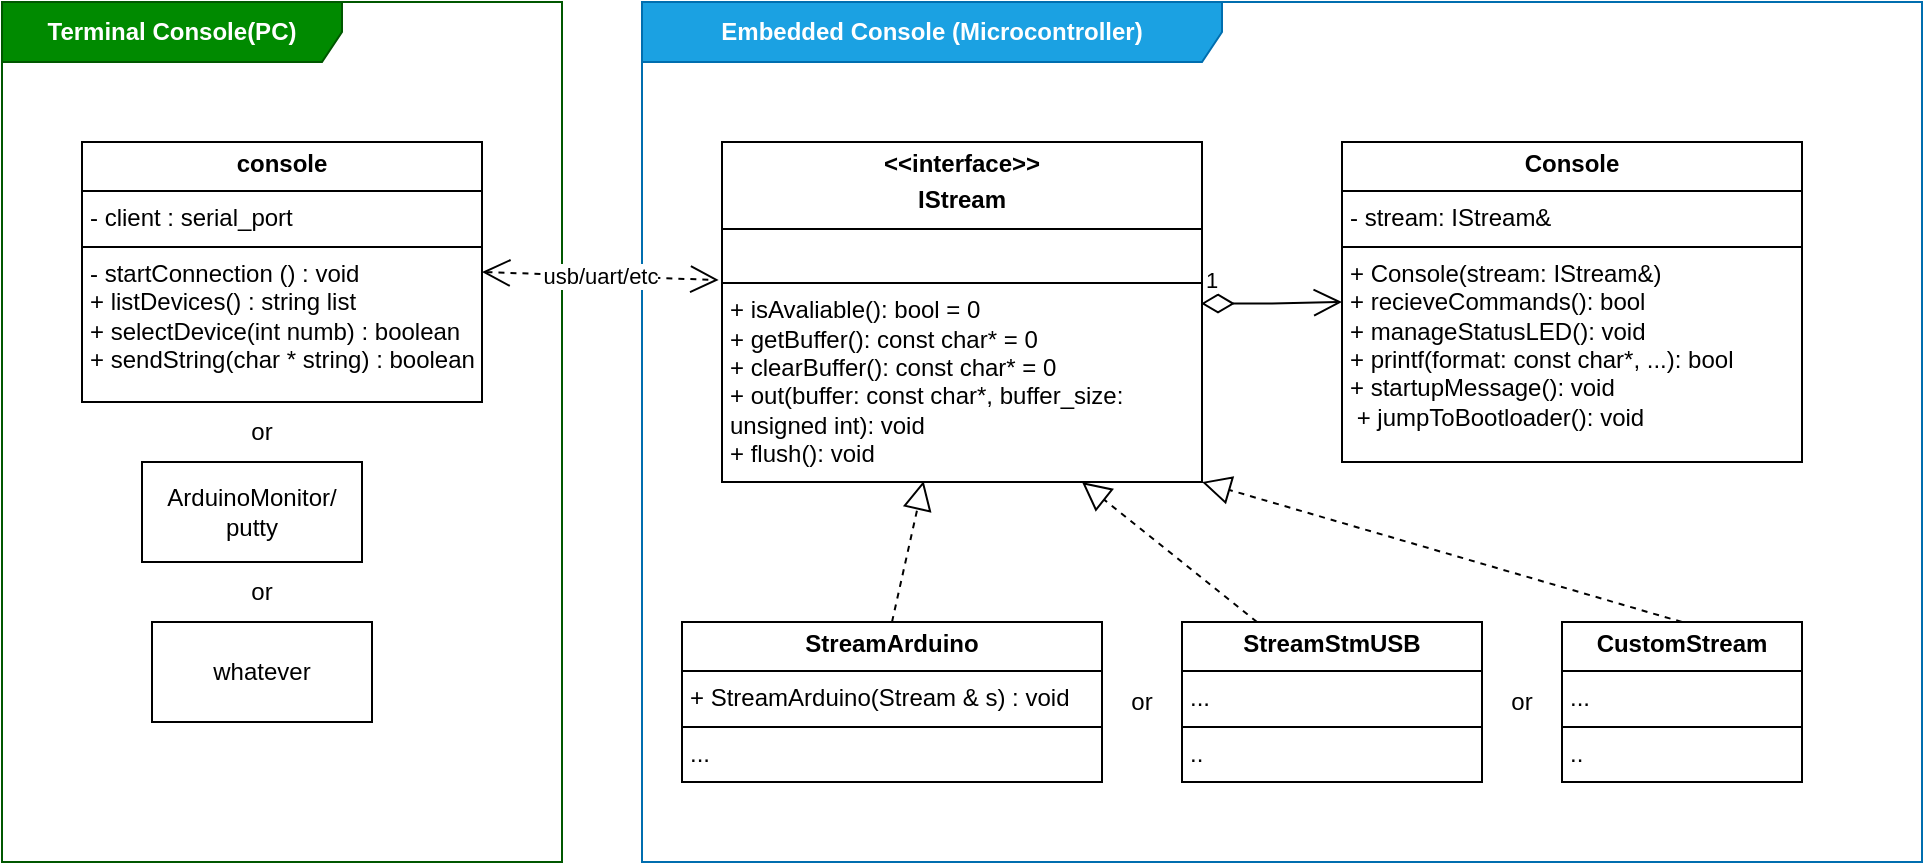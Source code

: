 <mxfile version="27.0.9">
  <diagram name="Seite-1" id="gK9CqOPmSTiKl9Cbzm_7">
    <mxGraphModel dx="1695" dy="523" grid="1" gridSize="10" guides="1" tooltips="1" connect="1" arrows="1" fold="1" page="1" pageScale="1" pageWidth="827" pageHeight="1169" math="0" shadow="0">
      <root>
        <mxCell id="0" />
        <mxCell id="1" parent="0" />
        <mxCell id="uW0vP4QsPIXNi6B0zQZ2-17" value="&lt;span style=&quot;font-weight: 700;&quot;&gt;Embedded Console (Microcontroller)&lt;/span&gt;" style="shape=umlFrame;whiteSpace=wrap;html=1;pointerEvents=0;width=290;height=30;fillColor=#1ba1e2;fontColor=#ffffff;strokeColor=#006EAF;" parent="1" vertex="1">
          <mxGeometry x="80" y="10" width="640" height="430" as="geometry" />
        </mxCell>
        <mxCell id="uW0vP4QsPIXNi6B0zQZ2-18" value="&lt;p style=&quot;margin:0px;margin-top:4px;text-align:center;&quot;&gt;&lt;b&gt;Console&lt;/b&gt;&lt;/p&gt;&lt;hr size=&quot;1&quot; style=&quot;border-style:solid;&quot;&gt;&lt;p style=&quot;margin:0px;margin-left:4px;&quot;&gt;- stream: IStream&amp;amp;&lt;br&gt;&lt;/p&gt;&lt;hr size=&quot;1&quot; style=&quot;border-style:solid;&quot;&gt;&lt;p style=&quot;margin:0px;margin-left:4px;&quot;&gt;+ Console(stream: IStream&amp;amp;)&amp;nbsp;&lt;/p&gt;&lt;p style=&quot;margin:0px;margin-left:4px;&quot;&gt;+ recieveCommands(): bool&amp;nbsp;&amp;nbsp;&lt;/p&gt;&lt;p style=&quot;margin:0px;margin-left:4px;&quot;&gt;+ manageStatusLED(): void&amp;nbsp;&amp;nbsp;&lt;/p&gt;&lt;p style=&quot;margin:0px;margin-left:4px;&quot;&gt;+ printf(format: const char*, ...): bool&amp;nbsp;&lt;/p&gt;&lt;p style=&quot;margin:0px;margin-left:4px;&quot;&gt;+ startupMessage(): void&amp;nbsp; &amp;nbsp;&lt;/p&gt;&lt;p style=&quot;margin:0px;margin-left:4px;&quot;&gt;&amp;nbsp;+ jumpToBootloader(): void&amp;nbsp;&lt;/p&gt;&lt;div&gt;&lt;br&gt;&lt;/div&gt;" style="verticalAlign=top;align=left;overflow=fill;html=1;whiteSpace=wrap;" parent="1" vertex="1">
          <mxGeometry x="430" y="80" width="230" height="160" as="geometry" />
        </mxCell>
        <mxCell id="uW0vP4QsPIXNi6B0zQZ2-19" value="&lt;p style=&quot;margin:0px;margin-top:4px;text-align:center;&quot;&gt;&lt;b&gt;&amp;lt;&amp;lt;interface&amp;gt;&amp;gt;&lt;/b&gt;&lt;/p&gt;&lt;p style=&quot;margin:0px;margin-top:4px;text-align:center;&quot;&gt;&lt;b&gt;IStream&lt;/b&gt;&lt;/p&gt;&lt;hr size=&quot;1&quot; style=&quot;border-style:solid;&quot;&gt;&lt;p style=&quot;margin:0px;margin-left:4px;&quot;&gt;&lt;br&gt;&lt;/p&gt;&lt;hr size=&quot;1&quot; style=&quot;border-style:solid;&quot;&gt;&lt;p style=&quot;margin:0px;margin-left:4px;&quot;&gt;+ isAvaliable(): bool = 0&amp;nbsp;&amp;nbsp;&lt;/p&gt;&lt;p style=&quot;margin:0px;margin-left:4px;&quot;&gt;+ getBuffer(): const char* = 0&amp;nbsp;&amp;nbsp;&lt;/p&gt;&lt;p style=&quot;margin:0px;margin-left:4px;&quot;&gt;+ clearBuffer(): const char* = 0&amp;nbsp;&amp;nbsp;&lt;/p&gt;&lt;p style=&quot;margin:0px;margin-left:4px;&quot;&gt;+ out(buffer: const char*, buffer_size: unsigned int): void&amp;nbsp;&amp;nbsp;&lt;/p&gt;&lt;p style=&quot;margin:0px;margin-left:4px;&quot;&gt;+ flush(): void&amp;nbsp;&amp;nbsp;&lt;/p&gt;&lt;div&gt;&lt;br&gt;&lt;/div&gt;&lt;p style=&quot;margin:0px;margin-left:4px;&quot;&gt;&lt;br&gt;&lt;/p&gt;" style="verticalAlign=top;align=left;overflow=fill;html=1;whiteSpace=wrap;" parent="1" vertex="1">
          <mxGeometry x="120" y="80" width="240" height="170" as="geometry" />
        </mxCell>
        <mxCell id="uW0vP4QsPIXNi6B0zQZ2-21" value="&lt;span style=&quot;font-weight: 700;&quot;&gt;Terminal Console(PC)&lt;/span&gt;" style="shape=umlFrame;whiteSpace=wrap;html=1;pointerEvents=0;width=170;height=30;fillColor=#008a00;fontColor=#ffffff;strokeColor=#005700;" parent="1" vertex="1">
          <mxGeometry x="-240" y="10" width="280" height="430" as="geometry" />
        </mxCell>
        <mxCell id="uW0vP4QsPIXNi6B0zQZ2-23" value="&lt;p style=&quot;margin:0px;margin-top:4px;text-align:center;&quot;&gt;&lt;b&gt;console&lt;/b&gt;&lt;/p&gt;&lt;hr size=&quot;1&quot; style=&quot;border-style:solid;&quot;&gt;&lt;p style=&quot;margin:0px;margin-left:4px;&quot;&gt;- client : serial_port&lt;br&gt;&lt;/p&gt;&lt;hr size=&quot;1&quot; style=&quot;border-style:solid;&quot;&gt;&lt;p style=&quot;margin:0px;margin-left:4px;&quot;&gt;- startConnection () : void&lt;/p&gt;&lt;p style=&quot;margin:0px;margin-left:4px;&quot;&gt;&lt;span style=&quot;background-color: transparent; color: light-dark(rgb(0, 0, 0), rgb(255, 255, 255));&quot;&gt;+ listDevices() : string list&lt;/span&gt;&lt;/p&gt;&lt;p style=&quot;margin:0px;margin-left:4px;&quot;&gt;+ selectDevice(int numb) : boolean&lt;/p&gt;&lt;p style=&quot;margin:0px;margin-left:4px;&quot;&gt;+ sendString(char * string) : boolean&lt;/p&gt;&lt;p style=&quot;margin:0px;margin-left:4px;&quot;&gt;&lt;br&gt;&lt;/p&gt;" style="verticalAlign=top;align=left;overflow=fill;html=1;whiteSpace=wrap;" parent="1" vertex="1">
          <mxGeometry x="-200" y="80" width="200" height="130" as="geometry" />
        </mxCell>
        <mxCell id="Tn3HQb04n4IYKX8cCbWa-9" value="usb/uart/etc" style="endArrow=open;endSize=12;dashed=1;html=1;rounded=0;exitX=1;exitY=0.5;exitDx=0;exitDy=0;entryX=-0.007;entryY=0.406;entryDx=0;entryDy=0;entryPerimeter=0;startArrow=open;startFill=0;startSize=12;" parent="1" source="uW0vP4QsPIXNi6B0zQZ2-23" target="uW0vP4QsPIXNi6B0zQZ2-19" edge="1">
          <mxGeometry width="160" relative="1" as="geometry">
            <mxPoint x="-90" y="240" as="sourcePoint" />
            <mxPoint x="70" y="240" as="targetPoint" />
          </mxGeometry>
        </mxCell>
        <mxCell id="Tn3HQb04n4IYKX8cCbWa-14" value="1" style="endArrow=open;html=1;endSize=12;startArrow=diamondThin;startSize=14;startFill=0;edgeStyle=orthogonalEdgeStyle;align=left;verticalAlign=bottom;rounded=0;exitX=0.998;exitY=0.475;exitDx=0;exitDy=0;entryX=0;entryY=0.5;entryDx=0;entryDy=0;exitPerimeter=0;" parent="1" source="uW0vP4QsPIXNi6B0zQZ2-19" target="uW0vP4QsPIXNi6B0zQZ2-18" edge="1">
          <mxGeometry x="-1" y="3" relative="1" as="geometry">
            <mxPoint x="400" y="60" as="sourcePoint" />
            <mxPoint x="560" y="60" as="targetPoint" />
          </mxGeometry>
        </mxCell>
        <mxCell id="ldpy5CO55hYF4XjSg6lX-3" value="&lt;p style=&quot;margin:0px;margin-top:4px;text-align:center;&quot;&gt;&lt;b style=&quot;background-color: transparent; color: light-dark(rgb(0, 0, 0), rgb(255, 255, 255));&quot;&gt;StreamArduino&lt;/b&gt;&lt;/p&gt;&lt;hr size=&quot;1&quot; style=&quot;border-style:solid;&quot;&gt;&lt;p style=&quot;margin:0px;margin-left:4px;&quot;&gt;+ StreamArduino(Stream &amp;amp; s) : void&lt;/p&gt;&lt;hr size=&quot;1&quot; style=&quot;border-style:solid;&quot;&gt;&lt;p style=&quot;margin:0px;margin-left:4px;&quot;&gt;...&lt;/p&gt;&lt;div&gt;&lt;br&gt;&lt;/div&gt;&lt;p style=&quot;margin:0px;margin-left:4px;&quot;&gt;&lt;br&gt;&lt;/p&gt;" style="verticalAlign=top;align=left;overflow=fill;html=1;whiteSpace=wrap;" vertex="1" parent="1">
          <mxGeometry x="100" y="320" width="210" height="80" as="geometry" />
        </mxCell>
        <mxCell id="ldpy5CO55hYF4XjSg6lX-4" value="&lt;p style=&quot;margin:0px;margin-top:4px;text-align:center;&quot;&gt;&lt;b style=&quot;background-color: transparent; color: light-dark(rgb(0, 0, 0), rgb(255, 255, 255));&quot;&gt;StreamStmUSB&lt;/b&gt;&lt;/p&gt;&lt;hr size=&quot;1&quot; style=&quot;border-style:solid;&quot;&gt;&lt;p style=&quot;margin:0px;margin-left:4px;&quot;&gt;...&lt;/p&gt;&lt;hr size=&quot;1&quot; style=&quot;border-style:solid;&quot;&gt;&lt;p style=&quot;margin:0px;margin-left:4px;&quot;&gt;..&lt;/p&gt;&lt;div&gt;&lt;br&gt;&lt;/div&gt;&lt;p style=&quot;margin:0px;margin-left:4px;&quot;&gt;&lt;br&gt;&lt;/p&gt;" style="verticalAlign=top;align=left;overflow=fill;html=1;whiteSpace=wrap;" vertex="1" parent="1">
          <mxGeometry x="350" y="320" width="150" height="80" as="geometry" />
        </mxCell>
        <mxCell id="ldpy5CO55hYF4XjSg6lX-5" value="" style="endArrow=block;dashed=1;endFill=0;endSize=12;html=1;rounded=0;exitX=0.5;exitY=0;exitDx=0;exitDy=0;entryX=0.42;entryY=0.997;entryDx=0;entryDy=0;entryPerimeter=0;" edge="1" parent="1" source="ldpy5CO55hYF4XjSg6lX-3" target="uW0vP4QsPIXNi6B0zQZ2-19">
          <mxGeometry width="160" relative="1" as="geometry">
            <mxPoint x="-50" y="380" as="sourcePoint" />
            <mxPoint x="300" y="250" as="targetPoint" />
          </mxGeometry>
        </mxCell>
        <mxCell id="ldpy5CO55hYF4XjSg6lX-6" value="" style="endArrow=block;dashed=1;endFill=0;endSize=12;html=1;rounded=0;exitX=0.25;exitY=0;exitDx=0;exitDy=0;entryX=0.75;entryY=1;entryDx=0;entryDy=0;" edge="1" parent="1" source="ldpy5CO55hYF4XjSg6lX-4" target="uW0vP4QsPIXNi6B0zQZ2-19">
          <mxGeometry width="160" relative="1" as="geometry">
            <mxPoint x="330" y="370" as="sourcePoint" />
            <mxPoint x="300" y="250" as="targetPoint" />
          </mxGeometry>
        </mxCell>
        <mxCell id="ldpy5CO55hYF4XjSg6lX-7" value="&lt;p style=&quot;margin:0px;margin-top:4px;text-align:center;&quot;&gt;&lt;b style=&quot;background-color: transparent; color: light-dark(rgb(0, 0, 0), rgb(255, 255, 255));&quot;&gt;CustomStream&lt;/b&gt;&lt;/p&gt;&lt;hr size=&quot;1&quot; style=&quot;border-style:solid;&quot;&gt;&lt;p style=&quot;margin:0px;margin-left:4px;&quot;&gt;...&lt;/p&gt;&lt;hr size=&quot;1&quot; style=&quot;border-style:solid;&quot;&gt;&lt;p style=&quot;margin:0px;margin-left:4px;&quot;&gt;..&lt;/p&gt;&lt;div&gt;&lt;br&gt;&lt;/div&gt;&lt;p style=&quot;margin:0px;margin-left:4px;&quot;&gt;&lt;br&gt;&lt;/p&gt;" style="verticalAlign=top;align=left;overflow=fill;html=1;whiteSpace=wrap;" vertex="1" parent="1">
          <mxGeometry x="540" y="320" width="120" height="80" as="geometry" />
        </mxCell>
        <mxCell id="ldpy5CO55hYF4XjSg6lX-10" value="" style="endArrow=block;dashed=1;endFill=0;endSize=12;html=1;rounded=0;exitX=0.5;exitY=0;exitDx=0;exitDy=0;entryX=1;entryY=1;entryDx=0;entryDy=0;" edge="1" parent="1" source="ldpy5CO55hYF4XjSg6lX-7" target="uW0vP4QsPIXNi6B0zQZ2-19">
          <mxGeometry width="160" relative="1" as="geometry">
            <mxPoint x="290" y="470" as="sourcePoint" />
            <mxPoint x="305" y="300" as="targetPoint" />
          </mxGeometry>
        </mxCell>
        <mxCell id="ldpy5CO55hYF4XjSg6lX-11" value="or" style="text;html=1;align=center;verticalAlign=middle;whiteSpace=wrap;rounded=0;" vertex="1" parent="1">
          <mxGeometry x="-140" y="210" width="60" height="30" as="geometry" />
        </mxCell>
        <mxCell id="ldpy5CO55hYF4XjSg6lX-12" value="ArduinoMonitor/&lt;div&gt;putty&lt;/div&gt;" style="html=1;whiteSpace=wrap;" vertex="1" parent="1">
          <mxGeometry x="-170" y="240" width="110" height="50" as="geometry" />
        </mxCell>
        <mxCell id="ldpy5CO55hYF4XjSg6lX-14" value="or" style="text;html=1;align=center;verticalAlign=middle;whiteSpace=wrap;rounded=0;" vertex="1" parent="1">
          <mxGeometry x="-140" y="290" width="60" height="30" as="geometry" />
        </mxCell>
        <mxCell id="ldpy5CO55hYF4XjSg6lX-17" value="whatever" style="html=1;whiteSpace=wrap;" vertex="1" parent="1">
          <mxGeometry x="-165" y="320" width="110" height="50" as="geometry" />
        </mxCell>
        <mxCell id="ldpy5CO55hYF4XjSg6lX-18" value="or" style="text;html=1;align=center;verticalAlign=middle;whiteSpace=wrap;rounded=0;" vertex="1" parent="1">
          <mxGeometry x="300" y="345" width="60" height="30" as="geometry" />
        </mxCell>
        <mxCell id="ldpy5CO55hYF4XjSg6lX-19" value="or" style="text;html=1;align=center;verticalAlign=middle;whiteSpace=wrap;rounded=0;" vertex="1" parent="1">
          <mxGeometry x="490" y="345" width="60" height="30" as="geometry" />
        </mxCell>
      </root>
    </mxGraphModel>
  </diagram>
</mxfile>
